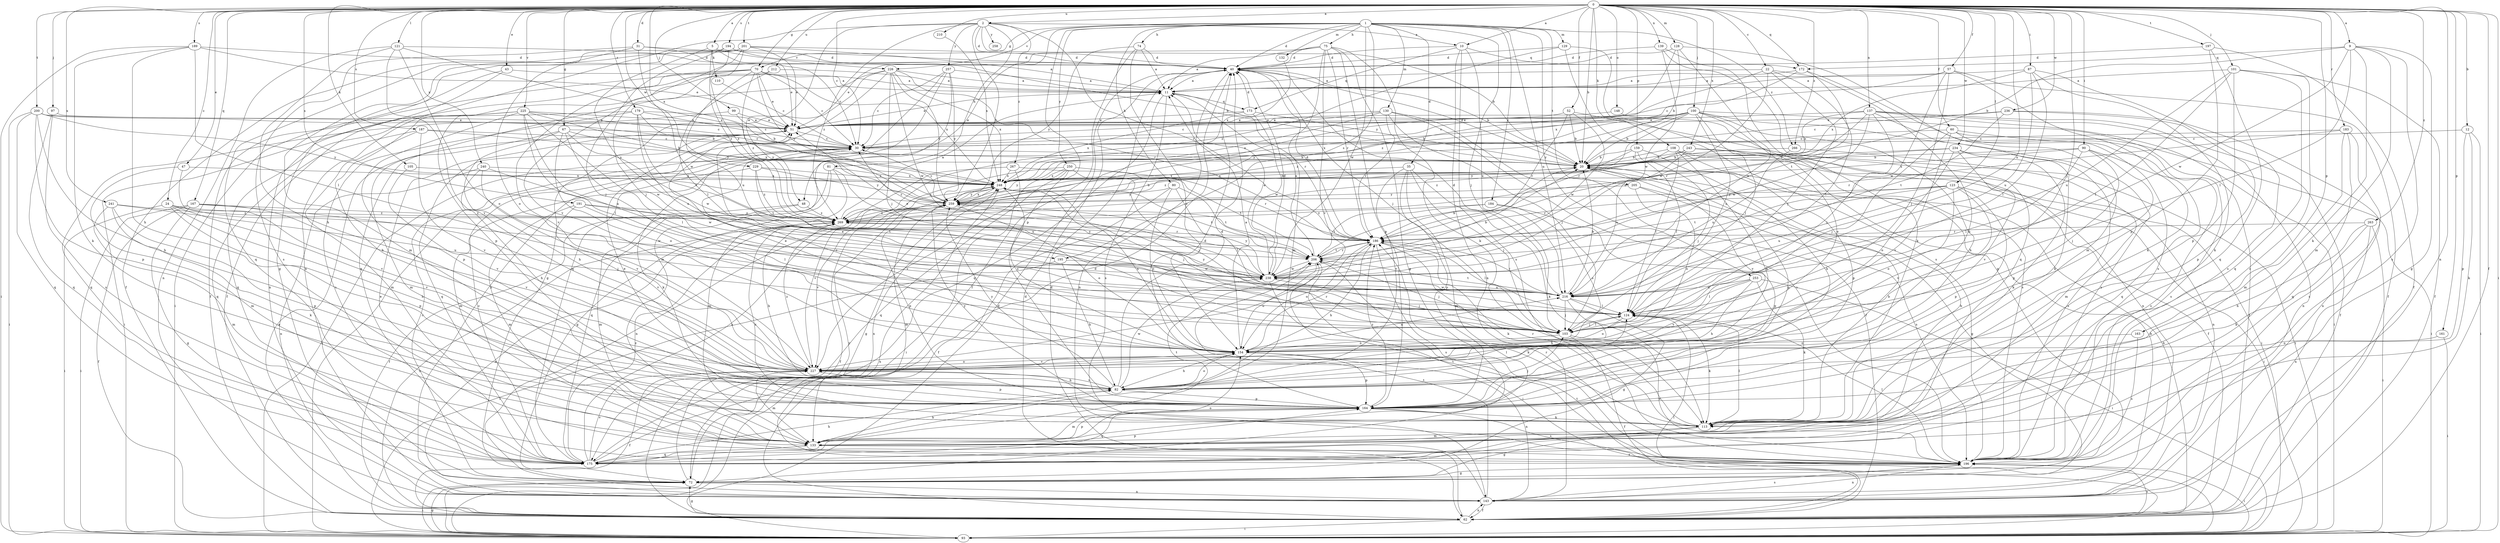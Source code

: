 strict digraph  {
0;
1;
2;
5;
9;
10;
11;
12;
20;
22;
24;
30;
31;
35;
40;
43;
47;
48;
51;
52;
57;
60;
62;
67;
70;
72;
74;
75;
80;
81;
82;
87;
90;
93;
97;
99;
100;
101;
103;
105;
108;
110;
113;
121;
123;
124;
128;
129;
130;
132;
133;
137;
139;
143;
148;
154;
159;
161;
163;
164;
167;
172;
173;
175;
179;
183;
184;
186;
187;
189;
191;
194;
195;
196;
197;
200;
201;
205;
206;
210;
212;
216;
225;
226;
227;
229;
234;
236;
238;
240;
241;
243;
248;
250;
253;
257;
258;
259;
263;
266;
267;
269;
0 -> 2  [label=a];
0 -> 5  [label=a];
0 -> 9  [label=a];
0 -> 10  [label=a];
0 -> 12  [label=b];
0 -> 20  [label=b];
0 -> 22  [label=c];
0 -> 24  [label=c];
0 -> 30  [label=c];
0 -> 31  [label=d];
0 -> 43  [label=e];
0 -> 47  [label=e];
0 -> 52  [label=f];
0 -> 57  [label=f];
0 -> 60  [label=f];
0 -> 62  [label=f];
0 -> 67  [label=g];
0 -> 70  [label=g];
0 -> 87  [label=i];
0 -> 90  [label=i];
0 -> 93  [label=i];
0 -> 97  [label=j];
0 -> 99  [label=j];
0 -> 100  [label=j];
0 -> 101  [label=j];
0 -> 103  [label=j];
0 -> 105  [label=k];
0 -> 108  [label=k];
0 -> 121  [label=l];
0 -> 123  [label=l];
0 -> 128  [label=m];
0 -> 137  [label=n];
0 -> 139  [label=n];
0 -> 143  [label=n];
0 -> 148  [label=o];
0 -> 159  [label=p];
0 -> 161  [label=p];
0 -> 163  [label=p];
0 -> 167  [label=q];
0 -> 172  [label=q];
0 -> 179  [label=r];
0 -> 183  [label=r];
0 -> 187  [label=s];
0 -> 189  [label=s];
0 -> 191  [label=s];
0 -> 194  [label=s];
0 -> 197  [label=t];
0 -> 200  [label=t];
0 -> 201  [label=t];
0 -> 210  [label=u];
0 -> 212  [label=u];
0 -> 216  [label=u];
0 -> 225  [label=v];
0 -> 229  [label=w];
0 -> 234  [label=w];
0 -> 236  [label=w];
0 -> 240  [label=x];
0 -> 241  [label=x];
0 -> 243  [label=x];
0 -> 248  [label=x];
0 -> 263  [label=z];
0 -> 266  [label=z];
1 -> 35  [label=d];
1 -> 40  [label=d];
1 -> 48  [label=e];
1 -> 70  [label=g];
1 -> 74  [label=h];
1 -> 75  [label=h];
1 -> 80  [label=h];
1 -> 103  [label=j];
1 -> 129  [label=m];
1 -> 130  [label=m];
1 -> 132  [label=m];
1 -> 164  [label=p];
1 -> 184  [label=r];
1 -> 195  [label=s];
1 -> 205  [label=t];
1 -> 216  [label=u];
1 -> 226  [label=v];
1 -> 238  [label=w];
1 -> 250  [label=y];
1 -> 253  [label=y];
1 -> 266  [label=z];
2 -> 10  [label=a];
2 -> 20  [label=b];
2 -> 40  [label=d];
2 -> 48  [label=e];
2 -> 81  [label=h];
2 -> 143  [label=n];
2 -> 186  [label=r];
2 -> 257  [label=y];
2 -> 258  [label=y];
2 -> 259  [label=y];
2 -> 267  [label=z];
2 -> 269  [label=z];
5 -> 51  [label=e];
5 -> 110  [label=k];
5 -> 195  [label=s];
5 -> 226  [label=v];
5 -> 269  [label=z];
9 -> 20  [label=b];
9 -> 72  [label=g];
9 -> 113  [label=k];
9 -> 124  [label=l];
9 -> 133  [label=m];
9 -> 172  [label=q];
9 -> 196  [label=s];
9 -> 238  [label=w];
10 -> 40  [label=d];
10 -> 143  [label=n];
10 -> 172  [label=q];
10 -> 173  [label=q];
10 -> 196  [label=s];
10 -> 216  [label=u];
11 -> 51  [label=e];
11 -> 173  [label=q];
11 -> 175  [label=q];
11 -> 186  [label=r];
11 -> 196  [label=s];
12 -> 30  [label=c];
12 -> 93  [label=i];
12 -> 113  [label=k];
12 -> 164  [label=p];
20 -> 40  [label=d];
20 -> 164  [label=p];
20 -> 227  [label=v];
20 -> 248  [label=x];
22 -> 11  [label=a];
22 -> 82  [label=h];
22 -> 103  [label=j];
22 -> 124  [label=l];
22 -> 238  [label=w];
22 -> 269  [label=z];
24 -> 82  [label=h];
24 -> 93  [label=i];
24 -> 164  [label=p];
24 -> 227  [label=v];
24 -> 238  [label=w];
24 -> 269  [label=z];
30 -> 20  [label=b];
30 -> 93  [label=i];
30 -> 113  [label=k];
31 -> 30  [label=c];
31 -> 40  [label=d];
31 -> 154  [label=o];
31 -> 196  [label=s];
31 -> 238  [label=w];
35 -> 103  [label=j];
35 -> 113  [label=k];
35 -> 133  [label=m];
35 -> 164  [label=p];
35 -> 227  [label=v];
35 -> 248  [label=x];
40 -> 11  [label=a];
40 -> 20  [label=b];
40 -> 103  [label=j];
40 -> 143  [label=n];
43 -> 11  [label=a];
43 -> 62  [label=f];
43 -> 93  [label=i];
47 -> 133  [label=m];
47 -> 227  [label=v];
47 -> 248  [label=x];
48 -> 62  [label=f];
48 -> 133  [label=m];
48 -> 269  [label=z];
51 -> 30  [label=c];
51 -> 175  [label=q];
52 -> 20  [label=b];
52 -> 51  [label=e];
52 -> 143  [label=n];
52 -> 186  [label=r];
52 -> 238  [label=w];
57 -> 11  [label=a];
57 -> 30  [label=c];
57 -> 62  [label=f];
57 -> 103  [label=j];
57 -> 113  [label=k];
57 -> 238  [label=w];
60 -> 30  [label=c];
60 -> 93  [label=i];
60 -> 103  [label=j];
60 -> 175  [label=q];
60 -> 196  [label=s];
60 -> 227  [label=v];
62 -> 20  [label=b];
62 -> 40  [label=d];
62 -> 51  [label=e];
62 -> 72  [label=g];
62 -> 93  [label=i];
62 -> 124  [label=l];
62 -> 143  [label=n];
62 -> 196  [label=s];
62 -> 269  [label=z];
67 -> 30  [label=c];
67 -> 82  [label=h];
67 -> 124  [label=l];
67 -> 133  [label=m];
67 -> 154  [label=o];
67 -> 238  [label=w];
67 -> 248  [label=x];
70 -> 11  [label=a];
70 -> 30  [label=c];
70 -> 51  [label=e];
70 -> 62  [label=f];
70 -> 143  [label=n];
70 -> 216  [label=u];
70 -> 227  [label=v];
70 -> 248  [label=x];
70 -> 259  [label=y];
70 -> 269  [label=z];
72 -> 30  [label=c];
72 -> 93  [label=i];
72 -> 143  [label=n];
72 -> 248  [label=x];
72 -> 259  [label=y];
74 -> 11  [label=a];
74 -> 40  [label=d];
74 -> 62  [label=f];
74 -> 154  [label=o];
74 -> 259  [label=y];
75 -> 11  [label=a];
75 -> 40  [label=d];
75 -> 51  [label=e];
75 -> 72  [label=g];
75 -> 113  [label=k];
75 -> 133  [label=m];
75 -> 164  [label=p];
75 -> 186  [label=r];
75 -> 227  [label=v];
80 -> 62  [label=f];
80 -> 124  [label=l];
80 -> 154  [label=o];
80 -> 206  [label=t];
80 -> 259  [label=y];
81 -> 72  [label=g];
81 -> 133  [label=m];
81 -> 175  [label=q];
81 -> 216  [label=u];
81 -> 248  [label=x];
82 -> 40  [label=d];
82 -> 124  [label=l];
82 -> 154  [label=o];
82 -> 164  [label=p];
82 -> 227  [label=v];
82 -> 238  [label=w];
82 -> 259  [label=y];
87 -> 11  [label=a];
87 -> 113  [label=k];
87 -> 124  [label=l];
87 -> 196  [label=s];
87 -> 216  [label=u];
87 -> 248  [label=x];
90 -> 20  [label=b];
90 -> 103  [label=j];
90 -> 124  [label=l];
90 -> 164  [label=p];
90 -> 196  [label=s];
90 -> 248  [label=x];
93 -> 40  [label=d];
93 -> 72  [label=g];
93 -> 206  [label=t];
93 -> 248  [label=x];
97 -> 51  [label=e];
97 -> 175  [label=q];
97 -> 196  [label=s];
99 -> 20  [label=b];
99 -> 51  [label=e];
99 -> 175  [label=q];
100 -> 20  [label=b];
100 -> 30  [label=c];
100 -> 51  [label=e];
100 -> 62  [label=f];
100 -> 82  [label=h];
100 -> 124  [label=l];
100 -> 154  [label=o];
100 -> 186  [label=r];
100 -> 196  [label=s];
100 -> 216  [label=u];
100 -> 248  [label=x];
100 -> 259  [label=y];
100 -> 269  [label=z];
101 -> 11  [label=a];
101 -> 62  [label=f];
101 -> 124  [label=l];
101 -> 164  [label=p];
101 -> 175  [label=q];
101 -> 196  [label=s];
101 -> 216  [label=u];
103 -> 51  [label=e];
103 -> 62  [label=f];
103 -> 124  [label=l];
103 -> 154  [label=o];
103 -> 196  [label=s];
105 -> 227  [label=v];
105 -> 248  [label=x];
108 -> 20  [label=b];
108 -> 62  [label=f];
108 -> 82  [label=h];
108 -> 93  [label=i];
108 -> 124  [label=l];
108 -> 164  [label=p];
108 -> 269  [label=z];
110 -> 30  [label=c];
113 -> 20  [label=b];
113 -> 72  [label=g];
113 -> 124  [label=l];
113 -> 133  [label=m];
113 -> 186  [label=r];
113 -> 269  [label=z];
121 -> 40  [label=d];
121 -> 82  [label=h];
121 -> 143  [label=n];
121 -> 154  [label=o];
121 -> 227  [label=v];
121 -> 248  [label=x];
123 -> 93  [label=i];
123 -> 154  [label=o];
123 -> 164  [label=p];
123 -> 186  [label=r];
123 -> 206  [label=t];
123 -> 216  [label=u];
123 -> 227  [label=v];
123 -> 259  [label=y];
124 -> 103  [label=j];
124 -> 113  [label=k];
124 -> 154  [label=o];
124 -> 259  [label=y];
128 -> 20  [label=b];
128 -> 40  [label=d];
128 -> 133  [label=m];
128 -> 216  [label=u];
128 -> 259  [label=y];
129 -> 40  [label=d];
129 -> 72  [label=g];
129 -> 196  [label=s];
129 -> 269  [label=z];
130 -> 30  [label=c];
130 -> 51  [label=e];
130 -> 62  [label=f];
130 -> 103  [label=j];
130 -> 186  [label=r];
130 -> 196  [label=s];
130 -> 248  [label=x];
132 -> 248  [label=x];
133 -> 20  [label=b];
133 -> 82  [label=h];
133 -> 164  [label=p];
133 -> 175  [label=q];
133 -> 196  [label=s];
133 -> 206  [label=t];
137 -> 20  [label=b];
137 -> 51  [label=e];
137 -> 62  [label=f];
137 -> 93  [label=i];
137 -> 103  [label=j];
137 -> 113  [label=k];
137 -> 143  [label=n];
137 -> 186  [label=r];
137 -> 238  [label=w];
139 -> 40  [label=d];
139 -> 113  [label=k];
139 -> 175  [label=q];
139 -> 238  [label=w];
143 -> 20  [label=b];
143 -> 40  [label=d];
143 -> 62  [label=f];
143 -> 196  [label=s];
143 -> 206  [label=t];
148 -> 51  [label=e];
148 -> 196  [label=s];
154 -> 11  [label=a];
154 -> 30  [label=c];
154 -> 51  [label=e];
154 -> 82  [label=h];
154 -> 143  [label=n];
154 -> 164  [label=p];
154 -> 186  [label=r];
154 -> 216  [label=u];
154 -> 227  [label=v];
154 -> 248  [label=x];
159 -> 20  [label=b];
159 -> 82  [label=h];
159 -> 103  [label=j];
159 -> 124  [label=l];
159 -> 269  [label=z];
161 -> 93  [label=i];
161 -> 154  [label=o];
163 -> 154  [label=o];
163 -> 196  [label=s];
164 -> 40  [label=d];
164 -> 51  [label=e];
164 -> 103  [label=j];
164 -> 113  [label=k];
164 -> 133  [label=m];
164 -> 175  [label=q];
164 -> 186  [label=r];
164 -> 196  [label=s];
164 -> 259  [label=y];
167 -> 62  [label=f];
167 -> 72  [label=g];
167 -> 93  [label=i];
167 -> 103  [label=j];
167 -> 227  [label=v];
167 -> 269  [label=z];
172 -> 11  [label=a];
172 -> 196  [label=s];
172 -> 206  [label=t];
172 -> 248  [label=x];
173 -> 20  [label=b];
173 -> 40  [label=d];
173 -> 51  [label=e];
173 -> 238  [label=w];
173 -> 248  [label=x];
175 -> 30  [label=c];
175 -> 40  [label=d];
175 -> 51  [label=e];
175 -> 82  [label=h];
175 -> 154  [label=o];
175 -> 164  [label=p];
175 -> 227  [label=v];
175 -> 248  [label=x];
175 -> 269  [label=z];
179 -> 30  [label=c];
179 -> 51  [label=e];
179 -> 175  [label=q];
179 -> 196  [label=s];
179 -> 206  [label=t];
179 -> 216  [label=u];
179 -> 259  [label=y];
183 -> 30  [label=c];
183 -> 133  [label=m];
183 -> 175  [label=q];
183 -> 186  [label=r];
183 -> 196  [label=s];
184 -> 154  [label=o];
184 -> 164  [label=p];
184 -> 206  [label=t];
184 -> 269  [label=z];
186 -> 30  [label=c];
186 -> 40  [label=d];
186 -> 82  [label=h];
186 -> 113  [label=k];
186 -> 124  [label=l];
186 -> 154  [label=o];
186 -> 196  [label=s];
186 -> 206  [label=t];
186 -> 269  [label=z];
187 -> 20  [label=b];
187 -> 30  [label=c];
187 -> 133  [label=m];
187 -> 175  [label=q];
187 -> 227  [label=v];
189 -> 40  [label=d];
189 -> 51  [label=e];
189 -> 82  [label=h];
189 -> 93  [label=i];
189 -> 113  [label=k];
189 -> 124  [label=l];
191 -> 124  [label=l];
191 -> 133  [label=m];
191 -> 206  [label=t];
191 -> 227  [label=v];
191 -> 269  [label=z];
194 -> 20  [label=b];
194 -> 40  [label=d];
194 -> 62  [label=f];
194 -> 103  [label=j];
194 -> 269  [label=z];
195 -> 82  [label=h];
195 -> 93  [label=i];
195 -> 238  [label=w];
196 -> 72  [label=g];
196 -> 93  [label=i];
196 -> 124  [label=l];
196 -> 143  [label=n];
196 -> 186  [label=r];
196 -> 206  [label=t];
197 -> 40  [label=d];
197 -> 62  [label=f];
197 -> 164  [label=p];
197 -> 175  [label=q];
200 -> 20  [label=b];
200 -> 51  [label=e];
200 -> 82  [label=h];
200 -> 93  [label=i];
200 -> 164  [label=p];
200 -> 175  [label=q];
200 -> 259  [label=y];
201 -> 11  [label=a];
201 -> 40  [label=d];
201 -> 51  [label=e];
201 -> 72  [label=g];
201 -> 103  [label=j];
201 -> 133  [label=m];
201 -> 175  [label=q];
201 -> 227  [label=v];
205 -> 72  [label=g];
205 -> 154  [label=o];
205 -> 196  [label=s];
205 -> 259  [label=y];
206 -> 11  [label=a];
206 -> 20  [label=b];
206 -> 93  [label=i];
206 -> 103  [label=j];
206 -> 154  [label=o];
206 -> 186  [label=r];
206 -> 238  [label=w];
210 -> 248  [label=x];
212 -> 11  [label=a];
212 -> 124  [label=l];
212 -> 164  [label=p];
216 -> 20  [label=b];
216 -> 40  [label=d];
216 -> 72  [label=g];
216 -> 82  [label=h];
216 -> 103  [label=j];
216 -> 124  [label=l];
216 -> 186  [label=r];
216 -> 206  [label=t];
216 -> 238  [label=w];
225 -> 30  [label=c];
225 -> 51  [label=e];
225 -> 82  [label=h];
225 -> 93  [label=i];
225 -> 124  [label=l];
225 -> 164  [label=p];
225 -> 216  [label=u];
225 -> 238  [label=w];
225 -> 259  [label=y];
226 -> 11  [label=a];
226 -> 72  [label=g];
226 -> 93  [label=i];
226 -> 103  [label=j];
226 -> 175  [label=q];
226 -> 186  [label=r];
226 -> 238  [label=w];
226 -> 248  [label=x];
226 -> 259  [label=y];
227 -> 62  [label=f];
227 -> 82  [label=h];
227 -> 133  [label=m];
227 -> 154  [label=o];
227 -> 164  [label=p];
227 -> 269  [label=z];
229 -> 133  [label=m];
229 -> 206  [label=t];
229 -> 248  [label=x];
229 -> 259  [label=y];
229 -> 269  [label=z];
234 -> 20  [label=b];
234 -> 113  [label=k];
234 -> 133  [label=m];
234 -> 154  [label=o];
234 -> 227  [label=v];
234 -> 269  [label=z];
236 -> 30  [label=c];
236 -> 51  [label=e];
236 -> 143  [label=n];
236 -> 164  [label=p];
236 -> 206  [label=t];
238 -> 11  [label=a];
238 -> 20  [label=b];
238 -> 40  [label=d];
238 -> 51  [label=e];
238 -> 103  [label=j];
238 -> 113  [label=k];
238 -> 216  [label=u];
238 -> 259  [label=y];
240 -> 82  [label=h];
240 -> 143  [label=n];
240 -> 227  [label=v];
240 -> 238  [label=w];
240 -> 248  [label=x];
241 -> 113  [label=k];
241 -> 133  [label=m];
241 -> 164  [label=p];
241 -> 216  [label=u];
241 -> 269  [label=z];
243 -> 20  [label=b];
243 -> 93  [label=i];
243 -> 143  [label=n];
243 -> 216  [label=u];
243 -> 259  [label=y];
248 -> 20  [label=b];
248 -> 72  [label=g];
248 -> 103  [label=j];
248 -> 154  [label=o];
248 -> 206  [label=t];
248 -> 227  [label=v];
248 -> 259  [label=y];
250 -> 103  [label=j];
250 -> 175  [label=q];
250 -> 186  [label=r];
250 -> 227  [label=v];
250 -> 248  [label=x];
250 -> 259  [label=y];
250 -> 269  [label=z];
253 -> 82  [label=h];
253 -> 93  [label=i];
253 -> 113  [label=k];
253 -> 124  [label=l];
253 -> 216  [label=u];
253 -> 227  [label=v];
257 -> 11  [label=a];
257 -> 30  [label=c];
257 -> 133  [label=m];
257 -> 143  [label=n];
257 -> 175  [label=q];
257 -> 259  [label=y];
259 -> 20  [label=b];
259 -> 30  [label=c];
259 -> 62  [label=f];
259 -> 133  [label=m];
259 -> 154  [label=o];
259 -> 164  [label=p];
259 -> 227  [label=v];
259 -> 248  [label=x];
259 -> 269  [label=z];
263 -> 82  [label=h];
263 -> 93  [label=i];
263 -> 113  [label=k];
263 -> 143  [label=n];
263 -> 186  [label=r];
266 -> 20  [label=b];
266 -> 196  [label=s];
266 -> 216  [label=u];
267 -> 93  [label=i];
267 -> 143  [label=n];
267 -> 206  [label=t];
267 -> 248  [label=x];
269 -> 11  [label=a];
269 -> 82  [label=h];
269 -> 143  [label=n];
269 -> 186  [label=r];
}
